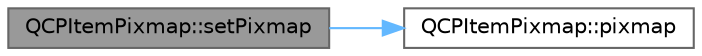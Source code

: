 digraph "QCPItemPixmap::setPixmap"
{
 // LATEX_PDF_SIZE
  bgcolor="transparent";
  edge [fontname=Helvetica,fontsize=10,labelfontname=Helvetica,labelfontsize=10];
  node [fontname=Helvetica,fontsize=10,shape=box,height=0.2,width=0.4];
  rankdir="LR";
  Node1 [label="QCPItemPixmap::setPixmap",height=0.2,width=0.4,color="gray40", fillcolor="grey60", style="filled", fontcolor="black",tooltip=" "];
  Node1 -> Node2 [color="steelblue1",style="solid"];
  Node2 [label="QCPItemPixmap::pixmap",height=0.2,width=0.4,color="grey40", fillcolor="white", style="filled",URL="$class_q_c_p_item_pixmap.html#a7daef7e0c432902d69e7db3e0e217a1f",tooltip=" "];
}
